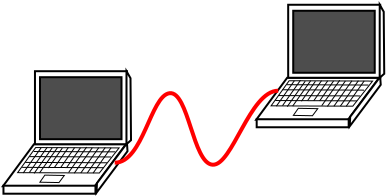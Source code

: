 <?xml version="1.0" encoding="UTF-8"?>
<dia:diagram xmlns:dia="http://www.lysator.liu.se/~alla/dia/">
  <dia:layer name="背景" visible="true">
    <dia:object type="Standard - Polygon" version="0" id="O0">
      <dia:attribute name="obj_pos">
        <dia:point val="19.411,10.653"/>
      </dia:attribute>
      <dia:attribute name="obj_bb">
        <dia:rectangle val="17.763,10.603;24.111,12.853"/>
      </dia:attribute>
      <dia:attribute name="poly_points">
        <dia:point val="19.411,10.653"/>
        <dia:point val="24.011,10.653"/>
        <dia:point val="22.411,12.803"/>
        <dia:point val="17.861,12.753"/>
      </dia:attribute>
      <dia:attribute name="show_background">
        <dia:boolean val="true"/>
      </dia:attribute>
    </dia:object>
    <dia:object type="Standard - Box" version="0" id="O1">
      <dia:attribute name="obj_pos">
        <dia:point val="19.461,7.003"/>
      </dia:attribute>
      <dia:attribute name="obj_bb">
        <dia:rectangle val="19.411,6.953;24.111,10.703"/>
      </dia:attribute>
      <dia:attribute name="elem_corner">
        <dia:point val="19.461,7.003"/>
      </dia:attribute>
      <dia:attribute name="elem_width">
        <dia:real val="4.6"/>
      </dia:attribute>
      <dia:attribute name="elem_height">
        <dia:real val="3.65"/>
      </dia:attribute>
      <dia:attribute name="show_background">
        <dia:boolean val="true"/>
      </dia:attribute>
    </dia:object>
    <dia:object type="Standard - Box" version="0" id="O2">
      <dia:attribute name="obj_pos">
        <dia:point val="17.886,12.728"/>
      </dia:attribute>
      <dia:attribute name="obj_bb">
        <dia:rectangle val="17.836,12.678;22.536,13.178"/>
      </dia:attribute>
      <dia:attribute name="elem_corner">
        <dia:point val="17.886,12.728"/>
      </dia:attribute>
      <dia:attribute name="elem_width">
        <dia:real val="4.6"/>
      </dia:attribute>
      <dia:attribute name="elem_height">
        <dia:real val="0.4"/>
      </dia:attribute>
      <dia:attribute name="show_background">
        <dia:boolean val="true"/>
      </dia:attribute>
    </dia:object>
    <dia:object type="Standard - Polygon" version="0" id="O3">
      <dia:attribute name="obj_pos">
        <dia:point val="24.061,10.603"/>
      </dia:attribute>
      <dia:attribute name="obj_bb">
        <dia:rectangle val="22.48,10.465;24.139,13.239"/>
      </dia:attribute>
      <dia:attribute name="poly_points">
        <dia:point val="24.061,10.603"/>
        <dia:point val="24.088,11.003"/>
        <dia:point val="22.538,13.078"/>
        <dia:point val="22.561,12.603"/>
      </dia:attribute>
      <dia:attribute name="show_background">
        <dia:boolean val="true"/>
      </dia:attribute>
    </dia:object>
    <dia:object type="Standard - Polygon" version="0" id="O4">
      <dia:attribute name="obj_pos">
        <dia:point val="24.238,7.353"/>
      </dia:attribute>
      <dia:attribute name="obj_bb">
        <dia:rectangle val="23.986,6.815;24.313,10.764"/>
      </dia:attribute>
      <dia:attribute name="poly_points">
        <dia:point val="24.238,7.353"/>
        <dia:point val="24.263,10.453"/>
        <dia:point val="24.036,10.653"/>
        <dia:point val="24.038,7.003"/>
      </dia:attribute>
      <dia:attribute name="show_background">
        <dia:boolean val="true"/>
      </dia:attribute>
    </dia:object>
    <dia:object type="Standard - Box" version="0" id="O5">
      <dia:attribute name="obj_pos">
        <dia:point val="19.713,7.303"/>
      </dia:attribute>
      <dia:attribute name="obj_bb">
        <dia:rectangle val="19.663,7.253;23.838,10.453"/>
      </dia:attribute>
      <dia:attribute name="elem_corner">
        <dia:point val="19.713,7.303"/>
      </dia:attribute>
      <dia:attribute name="elem_width">
        <dia:real val="4.075"/>
      </dia:attribute>
      <dia:attribute name="elem_height">
        <dia:real val="3.1"/>
      </dia:attribute>
      <dia:attribute name="border_width">
        <dia:real val="0.1"/>
      </dia:attribute>
      <dia:attribute name="inner_color">
        <dia:color val="#4d4d4d"/>
      </dia:attribute>
      <dia:attribute name="show_background">
        <dia:boolean val="true"/>
      </dia:attribute>
    </dia:object>
    <dia:object type="Standard - Polygon" version="0" id="O6">
      <dia:attribute name="obj_pos">
        <dia:point val="6.75,13.975"/>
      </dia:attribute>
      <dia:attribute name="obj_bb">
        <dia:rectangle val="5.102,13.925;11.45,16.175"/>
      </dia:attribute>
      <dia:attribute name="poly_points">
        <dia:point val="6.75,13.975"/>
        <dia:point val="11.35,13.975"/>
        <dia:point val="9.75,16.125"/>
        <dia:point val="5.2,16.075"/>
      </dia:attribute>
      <dia:attribute name="show_background">
        <dia:boolean val="true"/>
      </dia:attribute>
    </dia:object>
    <dia:object type="Standard - Box" version="0" id="O7">
      <dia:attribute name="obj_pos">
        <dia:point val="6.8,10.325"/>
      </dia:attribute>
      <dia:attribute name="obj_bb">
        <dia:rectangle val="6.75,10.275;11.45,14.025"/>
      </dia:attribute>
      <dia:attribute name="elem_corner">
        <dia:point val="6.8,10.325"/>
      </dia:attribute>
      <dia:attribute name="elem_width">
        <dia:real val="4.6"/>
      </dia:attribute>
      <dia:attribute name="elem_height">
        <dia:real val="3.65"/>
      </dia:attribute>
      <dia:attribute name="show_background">
        <dia:boolean val="true"/>
      </dia:attribute>
    </dia:object>
    <dia:object type="Standard - Box" version="0" id="O8">
      <dia:attribute name="obj_pos">
        <dia:point val="5.225,16.05"/>
      </dia:attribute>
      <dia:attribute name="obj_bb">
        <dia:rectangle val="5.175,16;9.875,16.5"/>
      </dia:attribute>
      <dia:attribute name="elem_corner">
        <dia:point val="5.225,16.05"/>
      </dia:attribute>
      <dia:attribute name="elem_width">
        <dia:real val="4.6"/>
      </dia:attribute>
      <dia:attribute name="elem_height">
        <dia:real val="0.4"/>
      </dia:attribute>
      <dia:attribute name="show_background">
        <dia:boolean val="true"/>
      </dia:attribute>
    </dia:object>
    <dia:object type="Standard - Polygon" version="0" id="O9">
      <dia:attribute name="obj_pos">
        <dia:point val="11.4,13.925"/>
      </dia:attribute>
      <dia:attribute name="obj_bb">
        <dia:rectangle val="9.819,13.787;11.478,16.561"/>
      </dia:attribute>
      <dia:attribute name="poly_points">
        <dia:point val="11.4,13.925"/>
        <dia:point val="11.427,14.325"/>
        <dia:point val="9.877,16.4"/>
        <dia:point val="9.9,15.925"/>
      </dia:attribute>
      <dia:attribute name="show_background">
        <dia:boolean val="true"/>
      </dia:attribute>
    </dia:object>
    <dia:object type="Standard - Polygon" version="0" id="O10">
      <dia:attribute name="obj_pos">
        <dia:point val="11.577,10.675"/>
      </dia:attribute>
      <dia:attribute name="obj_bb">
        <dia:rectangle val="11.325,10.137;11.652,14.086"/>
      </dia:attribute>
      <dia:attribute name="poly_points">
        <dia:point val="11.577,10.675"/>
        <dia:point val="11.602,13.775"/>
        <dia:point val="11.375,13.975"/>
        <dia:point val="11.377,10.325"/>
      </dia:attribute>
      <dia:attribute name="show_background">
        <dia:boolean val="true"/>
      </dia:attribute>
    </dia:object>
    <dia:object type="Standard - Box" version="0" id="O11">
      <dia:attribute name="obj_pos">
        <dia:point val="7.052,10.625"/>
      </dia:attribute>
      <dia:attribute name="obj_bb">
        <dia:rectangle val="7.002,10.575;11.177,13.775"/>
      </dia:attribute>
      <dia:attribute name="elem_corner">
        <dia:point val="7.052,10.625"/>
      </dia:attribute>
      <dia:attribute name="elem_width">
        <dia:real val="4.075"/>
      </dia:attribute>
      <dia:attribute name="elem_height">
        <dia:real val="3.1"/>
      </dia:attribute>
      <dia:attribute name="border_width">
        <dia:real val="0.1"/>
      </dia:attribute>
      <dia:attribute name="inner_color">
        <dia:color val="#4d4d4d"/>
      </dia:attribute>
      <dia:attribute name="show_background">
        <dia:boolean val="true"/>
      </dia:attribute>
    </dia:object>
    <dia:object type="Standard - BezierLine" version="0" id="O12">
      <dia:attribute name="obj_pos">
        <dia:point val="10.788,14.9"/>
      </dia:attribute>
      <dia:attribute name="obj_bb">
        <dia:rectangle val="10.688,11.2;19.063,15.101"/>
      </dia:attribute>
      <dia:attribute name="bez_points">
        <dia:point val="10.788,14.9"/>
        <dia:point val="12.208,14.9"/>
        <dia:point val="12.577,11.55"/>
        <dia:point val="13.527,11.425"/>
        <dia:point val="14.477,11.3"/>
        <dia:point val="14.69,14.925"/>
        <dia:point val="15.677,15"/>
        <dia:point val="16.663,15.075"/>
        <dia:point val="17.544,11.3"/>
        <dia:point val="18.963,11.3"/>
      </dia:attribute>
      <dia:attribute name="corner_types">
        <dia:enum val="0"/>
        <dia:enum val="0"/>
        <dia:enum val="0"/>
        <dia:enum val="0"/>
      </dia:attribute>
      <dia:attribute name="line_color">
        <dia:color val="#ff0000"/>
      </dia:attribute>
      <dia:attribute name="line_width">
        <dia:real val="0.2"/>
      </dia:attribute>
    </dia:object>
  </dia:layer>
  <dia:layer name="新しいレイヤ 1" visible="true"/>
  <dia:layer name="新しいレイヤ 1" visible="true">
    <dia:object type="Standard - Polygon" version="0" id="O13">
      <dia:attribute name="obj_pos">
        <dia:point val="6.834,14.143"/>
      </dia:attribute>
      <dia:attribute name="obj_bb">
        <dia:rectangle val="5.884,14.117;11.057,15.44"/>
      </dia:attribute>
      <dia:attribute name="poly_points">
        <dia:point val="6.834,14.143"/>
        <dia:point val="11.006,14.16"/>
        <dia:point val="10.018,15.415"/>
        <dia:point val="5.933,15.398"/>
      </dia:attribute>
      <dia:attribute name="line_width">
        <dia:real val="0.05"/>
      </dia:attribute>
      <dia:attribute name="show_background">
        <dia:boolean val="true"/>
      </dia:attribute>
    </dia:object>
    <dia:object type="Standard - Polygon" version="0" id="O14">
      <dia:attribute name="obj_pos">
        <dia:point val="7.294,15.521"/>
      </dia:attribute>
      <dia:attribute name="obj_bb">
        <dia:rectangle val="6.999,15.496;8.315,15.918"/>
      </dia:attribute>
      <dia:attribute name="poly_points">
        <dia:point val="7.294,15.521"/>
        <dia:point val="8.266,15.539"/>
        <dia:point val="8.001,15.893"/>
        <dia:point val="7.046,15.875"/>
      </dia:attribute>
      <dia:attribute name="line_width">
        <dia:real val="0.05"/>
      </dia:attribute>
      <dia:attribute name="show_background">
        <dia:boolean val="true"/>
      </dia:attribute>
    </dia:object>
    <dia:object type="Standard - Polygon" version="0" id="O15">
      <dia:attribute name="obj_pos">
        <dia:point val="19.508,10.802"/>
      </dia:attribute>
      <dia:attribute name="obj_bb">
        <dia:rectangle val="18.557,10.777;23.731,12.099"/>
      </dia:attribute>
      <dia:attribute name="poly_points">
        <dia:point val="19.508,10.802"/>
        <dia:point val="23.68,10.819"/>
        <dia:point val="22.691,12.074"/>
        <dia:point val="18.606,12.057"/>
      </dia:attribute>
      <dia:attribute name="line_width">
        <dia:real val="0.05"/>
      </dia:attribute>
      <dia:attribute name="show_background">
        <dia:boolean val="true"/>
      </dia:attribute>
    </dia:object>
    <dia:object type="Standard - Polygon" version="0" id="O16">
      <dia:attribute name="obj_pos">
        <dia:point val="19.967,12.181"/>
      </dia:attribute>
      <dia:attribute name="obj_bb">
        <dia:rectangle val="19.672,12.155;20.989,12.577"/>
      </dia:attribute>
      <dia:attribute name="poly_points">
        <dia:point val="19.967,12.181"/>
        <dia:point val="20.939,12.198"/>
        <dia:point val="20.674,12.552"/>
        <dia:point val="19.72,12.534"/>
      </dia:attribute>
      <dia:attribute name="line_width">
        <dia:real val="0.05"/>
      </dia:attribute>
      <dia:attribute name="show_background">
        <dia:boolean val="true"/>
      </dia:attribute>
    </dia:object>
  </dia:layer>
  <dia:layer name="新しいレイヤ 2" visible="true" active="true">
    <dia:object type="Standard - Line" version="0" id="O17">
      <dia:attribute name="obj_pos">
        <dia:point val="19.77,10.801"/>
      </dia:attribute>
      <dia:attribute name="obj_bb">
        <dia:rectangle val="18.834,10.767;19.805,12.109"/>
      </dia:attribute>
      <dia:attribute name="conn_endpoints">
        <dia:point val="19.77,10.801"/>
        <dia:point val="18.869,12.074"/>
      </dia:attribute>
      <dia:attribute name="numcp">
        <dia:int val="1"/>
      </dia:attribute>
      <dia:attribute name="line_width">
        <dia:real val="0.05"/>
      </dia:attribute>
    </dia:object>
    <dia:object type="Standard - Line" version="0" id="O18">
      <dia:attribute name="obj_pos">
        <dia:point val="20.077,10.776"/>
      </dia:attribute>
      <dia:attribute name="obj_bb">
        <dia:rectangle val="19.141,10.741;20.112,12.084"/>
      </dia:attribute>
      <dia:attribute name="conn_endpoints">
        <dia:point val="20.077,10.776"/>
        <dia:point val="19.176,12.049"/>
      </dia:attribute>
      <dia:attribute name="numcp">
        <dia:int val="1"/>
      </dia:attribute>
      <dia:attribute name="line_width">
        <dia:real val="0.05"/>
      </dia:attribute>
    </dia:object>
    <dia:object type="Standard - Line" version="0" id="O19">
      <dia:attribute name="obj_pos">
        <dia:point val="20.314,10.822"/>
      </dia:attribute>
      <dia:attribute name="obj_bb">
        <dia:rectangle val="19.378,10.787;20.349,12.13"/>
      </dia:attribute>
      <dia:attribute name="conn_endpoints">
        <dia:point val="20.314,10.822"/>
        <dia:point val="19.413,12.095"/>
      </dia:attribute>
      <dia:attribute name="numcp">
        <dia:int val="1"/>
      </dia:attribute>
      <dia:attribute name="line_width">
        <dia:real val="0.05"/>
      </dia:attribute>
    </dia:object>
    <dia:object type="Standard - Line" version="0" id="O20">
      <dia:attribute name="obj_pos">
        <dia:point val="20.586,10.797"/>
      </dia:attribute>
      <dia:attribute name="obj_bb">
        <dia:rectangle val="19.65,10.762;20.621,12.105"/>
      </dia:attribute>
      <dia:attribute name="conn_endpoints">
        <dia:point val="20.586,10.797"/>
        <dia:point val="19.685,12.07"/>
      </dia:attribute>
      <dia:attribute name="numcp">
        <dia:int val="1"/>
      </dia:attribute>
      <dia:attribute name="line_width">
        <dia:real val="0.05"/>
      </dia:attribute>
    </dia:object>
    <dia:object type="Standard - Line" version="0" id="O21">
      <dia:attribute name="obj_pos">
        <dia:point val="20.823,10.826"/>
      </dia:attribute>
      <dia:attribute name="obj_bb">
        <dia:rectangle val="20.089,10.791;20.858,11.861"/>
      </dia:attribute>
      <dia:attribute name="conn_endpoints">
        <dia:point val="20.823,10.826"/>
        <dia:point val="20.124,11.827"/>
      </dia:attribute>
      <dia:attribute name="numcp">
        <dia:int val="1"/>
      </dia:attribute>
      <dia:attribute name="line_width">
        <dia:real val="0.05"/>
      </dia:attribute>
    </dia:object>
    <dia:object type="Standard - Line" version="0" id="O22">
      <dia:attribute name="obj_pos">
        <dia:point val="21.13,10.794"/>
      </dia:attribute>
      <dia:attribute name="obj_bb">
        <dia:rectangle val="20.396,10.759;21.165,11.83"/>
      </dia:attribute>
      <dia:attribute name="conn_endpoints">
        <dia:point val="21.13,10.794"/>
        <dia:point val="20.431,11.795"/>
      </dia:attribute>
      <dia:attribute name="numcp">
        <dia:int val="1"/>
      </dia:attribute>
      <dia:attribute name="line_width">
        <dia:real val="0.05"/>
      </dia:attribute>
    </dia:object>
    <dia:object type="Standard - Line" version="0" id="O23">
      <dia:attribute name="obj_pos">
        <dia:point val="21.438,10.804"/>
      </dia:attribute>
      <dia:attribute name="obj_bb">
        <dia:rectangle val="20.703,10.77;21.473,11.84"/>
      </dia:attribute>
      <dia:attribute name="conn_endpoints">
        <dia:point val="21.438,10.804"/>
        <dia:point val="20.738,11.805"/>
      </dia:attribute>
      <dia:attribute name="numcp">
        <dia:int val="1"/>
      </dia:attribute>
      <dia:attribute name="line_width">
        <dia:real val="0.05"/>
      </dia:attribute>
    </dia:object>
    <dia:object type="Standard - Line" version="0" id="O24">
      <dia:attribute name="obj_pos">
        <dia:point val="22.039,10.776"/>
      </dia:attribute>
      <dia:attribute name="obj_bb">
        <dia:rectangle val="21.103,10.741;22.074,12.084"/>
      </dia:attribute>
      <dia:attribute name="conn_endpoints">
        <dia:point val="22.039,10.776"/>
        <dia:point val="21.138,12.049"/>
      </dia:attribute>
      <dia:attribute name="numcp">
        <dia:int val="1"/>
      </dia:attribute>
      <dia:attribute name="line_width">
        <dia:real val="0.05"/>
      </dia:attribute>
    </dia:object>
    <dia:object type="Standard - Line" version="0" id="O25">
      <dia:attribute name="obj_pos">
        <dia:point val="21.731,10.811"/>
      </dia:attribute>
      <dia:attribute name="obj_bb">
        <dia:rectangle val="20.997,10.777;21.766,11.847"/>
      </dia:attribute>
      <dia:attribute name="conn_endpoints">
        <dia:point val="21.731,10.811"/>
        <dia:point val="21.032,11.812"/>
      </dia:attribute>
      <dia:attribute name="numcp">
        <dia:int val="1"/>
      </dia:attribute>
      <dia:attribute name="line_width">
        <dia:real val="0.05"/>
      </dia:attribute>
    </dia:object>
    <dia:object type="Standard - Line" version="0" id="O26">
      <dia:attribute name="obj_pos">
        <dia:point val="22.322,10.812"/>
      </dia:attribute>
      <dia:attribute name="obj_bb">
        <dia:rectangle val="21.386,10.777;22.357,12.119"/>
      </dia:attribute>
      <dia:attribute name="conn_endpoints">
        <dia:point val="22.322,10.812"/>
        <dia:point val="21.421,12.084"/>
      </dia:attribute>
      <dia:attribute name="numcp">
        <dia:int val="1"/>
      </dia:attribute>
      <dia:attribute name="line_width">
        <dia:real val="0.05"/>
      </dia:attribute>
    </dia:object>
    <dia:object type="Standard - Line" version="0" id="O27">
      <dia:attribute name="obj_pos">
        <dia:point val="22.648,10.804"/>
      </dia:attribute>
      <dia:attribute name="obj_bb">
        <dia:rectangle val="21.711,10.77;22.682,12.112"/>
      </dia:attribute>
      <dia:attribute name="conn_endpoints">
        <dia:point val="22.648,10.804"/>
        <dia:point val="21.746,12.077"/>
      </dia:attribute>
      <dia:attribute name="numcp">
        <dia:int val="1"/>
      </dia:attribute>
      <dia:attribute name="line_width">
        <dia:real val="0.05"/>
      </dia:attribute>
    </dia:object>
    <dia:object type="Standard - Line" version="0" id="O28">
      <dia:attribute name="obj_pos">
        <dia:point val="22.973,10.797"/>
      </dia:attribute>
      <dia:attribute name="obj_bb">
        <dia:rectangle val="22.036,10.762;23.008,12.105"/>
      </dia:attribute>
      <dia:attribute name="conn_endpoints">
        <dia:point val="22.973,10.797"/>
        <dia:point val="22.071,12.07"/>
      </dia:attribute>
      <dia:attribute name="numcp">
        <dia:int val="1"/>
      </dia:attribute>
      <dia:attribute name="line_width">
        <dia:real val="0.05"/>
      </dia:attribute>
    </dia:object>
    <dia:object type="Standard - Line" version="0" id="O29">
      <dia:attribute name="obj_pos">
        <dia:point val="23.263,10.808"/>
      </dia:attribute>
      <dia:attribute name="obj_bb">
        <dia:rectangle val="22.326,10.773;23.298,12.116"/>
      </dia:attribute>
      <dia:attribute name="conn_endpoints">
        <dia:point val="23.263,10.808"/>
        <dia:point val="22.361,12.081"/>
      </dia:attribute>
      <dia:attribute name="numcp">
        <dia:int val="1"/>
      </dia:attribute>
      <dia:attribute name="line_width">
        <dia:real val="0.05"/>
      </dia:attribute>
    </dia:object>
    <dia:object type="Standard - Line" version="0" id="O30">
      <dia:attribute name="obj_pos">
        <dia:point val="18.816,11.791"/>
      </dia:attribute>
      <dia:attribute name="obj_bb">
        <dia:rectangle val="18.79,11.766;22.924,11.834"/>
      </dia:attribute>
      <dia:attribute name="conn_endpoints">
        <dia:point val="18.816,11.791"/>
        <dia:point val="22.899,11.809"/>
      </dia:attribute>
      <dia:attribute name="numcp">
        <dia:int val="1"/>
      </dia:attribute>
      <dia:attribute name="line_width">
        <dia:real val="0.05"/>
      </dia:attribute>
    </dia:object>
    <dia:object type="Standard - Line" version="0" id="O31">
      <dia:attribute name="obj_pos">
        <dia:point val="18.971,11.544"/>
      </dia:attribute>
      <dia:attribute name="obj_bb">
        <dia:rectangle val="18.946,11.519;23.08,11.587"/>
      </dia:attribute>
      <dia:attribute name="conn_endpoints">
        <dia:point val="18.971,11.544"/>
        <dia:point val="23.055,11.562"/>
      </dia:attribute>
      <dia:attribute name="numcp">
        <dia:int val="1"/>
      </dia:attribute>
      <dia:attribute name="line_width">
        <dia:real val="0.05"/>
      </dia:attribute>
    </dia:object>
    <dia:object type="Standard - Line" version="0" id="O32">
      <dia:attribute name="obj_pos">
        <dia:point val="19.173,11.254"/>
      </dia:attribute>
      <dia:attribute name="obj_bb">
        <dia:rectangle val="19.148,11.229;23.282,11.297"/>
      </dia:attribute>
      <dia:attribute name="conn_endpoints">
        <dia:point val="19.173,11.254"/>
        <dia:point val="23.256,11.272"/>
      </dia:attribute>
      <dia:attribute name="numcp">
        <dia:int val="1"/>
      </dia:attribute>
      <dia:attribute name="line_width">
        <dia:real val="0.05"/>
      </dia:attribute>
    </dia:object>
    <dia:object type="Standard - Line" version="0" id="O33">
      <dia:attribute name="obj_pos">
        <dia:point val="19.392,11.0"/>
      </dia:attribute>
      <dia:attribute name="obj_bb">
        <dia:rectangle val="19.367,10.975;23.501,11.043"/>
      </dia:attribute>
      <dia:attribute name="conn_endpoints">
        <dia:point val="19.392,11.0"/>
        <dia:point val="23.476,11.017"/>
      </dia:attribute>
      <dia:attribute name="numcp">
        <dia:int val="1"/>
      </dia:attribute>
      <dia:attribute name="line_width">
        <dia:real val="0.05"/>
      </dia:attribute>
    </dia:object>
    <dia:object type="Standard - Line" version="0" id="O34">
      <dia:attribute name="obj_pos">
        <dia:point val="7.114,14.143"/>
      </dia:attribute>
      <dia:attribute name="obj_bb">
        <dia:rectangle val="6.177,14.108;7.149,15.45"/>
      </dia:attribute>
      <dia:attribute name="conn_endpoints">
        <dia:point val="7.114,14.143"/>
        <dia:point val="6.212,15.415"/>
      </dia:attribute>
      <dia:attribute name="numcp">
        <dia:int val="1"/>
      </dia:attribute>
      <dia:attribute name="line_width">
        <dia:real val="0.05"/>
      </dia:attribute>
    </dia:object>
    <dia:object type="Standard - Line" version="0" id="O35">
      <dia:attribute name="obj_pos">
        <dia:point val="7.421,14.117"/>
      </dia:attribute>
      <dia:attribute name="obj_bb">
        <dia:rectangle val="6.484,14.082;7.456,15.425"/>
      </dia:attribute>
      <dia:attribute name="conn_endpoints">
        <dia:point val="7.421,14.117"/>
        <dia:point val="6.519,15.39"/>
      </dia:attribute>
      <dia:attribute name="numcp">
        <dia:int val="1"/>
      </dia:attribute>
      <dia:attribute name="line_width">
        <dia:real val="0.05"/>
      </dia:attribute>
    </dia:object>
    <dia:object type="Standard - Line" version="0" id="O36">
      <dia:attribute name="obj_pos">
        <dia:point val="7.658,14.163"/>
      </dia:attribute>
      <dia:attribute name="obj_bb">
        <dia:rectangle val="6.721,14.128;7.693,15.471"/>
      </dia:attribute>
      <dia:attribute name="conn_endpoints">
        <dia:point val="7.658,14.163"/>
        <dia:point val="6.756,15.436"/>
      </dia:attribute>
      <dia:attribute name="numcp">
        <dia:int val="1"/>
      </dia:attribute>
      <dia:attribute name="line_width">
        <dia:real val="0.05"/>
      </dia:attribute>
    </dia:object>
    <dia:object type="Standard - Line" version="0" id="O37">
      <dia:attribute name="obj_pos">
        <dia:point val="7.93,14.138"/>
      </dia:attribute>
      <dia:attribute name="obj_bb">
        <dia:rectangle val="6.994,14.104;7.965,15.446"/>
      </dia:attribute>
      <dia:attribute name="conn_endpoints">
        <dia:point val="7.93,14.138"/>
        <dia:point val="7.028,15.411"/>
      </dia:attribute>
      <dia:attribute name="numcp">
        <dia:int val="1"/>
      </dia:attribute>
      <dia:attribute name="line_width">
        <dia:real val="0.05"/>
      </dia:attribute>
    </dia:object>
    <dia:object type="Standard - Line" version="0" id="O38">
      <dia:attribute name="obj_pos">
        <dia:point val="8.167,14.167"/>
      </dia:attribute>
      <dia:attribute name="obj_bb">
        <dia:rectangle val="7.433,14.132;8.202,15.203"/>
      </dia:attribute>
      <dia:attribute name="conn_endpoints">
        <dia:point val="8.167,14.167"/>
        <dia:point val="7.467,15.168"/>
      </dia:attribute>
      <dia:attribute name="numcp">
        <dia:int val="1"/>
      </dia:attribute>
      <dia:attribute name="line_width">
        <dia:real val="0.05"/>
      </dia:attribute>
    </dia:object>
    <dia:object type="Standard - Line" version="0" id="O39">
      <dia:attribute name="obj_pos">
        <dia:point val="8.474,14.135"/>
      </dia:attribute>
      <dia:attribute name="obj_bb">
        <dia:rectangle val="7.74,14.1;8.509,15.171"/>
      </dia:attribute>
      <dia:attribute name="conn_endpoints">
        <dia:point val="8.474,14.135"/>
        <dia:point val="7.774,15.136"/>
      </dia:attribute>
      <dia:attribute name="numcp">
        <dia:int val="1"/>
      </dia:attribute>
      <dia:attribute name="line_width">
        <dia:real val="0.05"/>
      </dia:attribute>
    </dia:object>
    <dia:object type="Standard - Line" version="0" id="O40">
      <dia:attribute name="obj_pos">
        <dia:point val="8.782,14.146"/>
      </dia:attribute>
      <dia:attribute name="obj_bb">
        <dia:rectangle val="8.047,14.111;8.816,15.181"/>
      </dia:attribute>
      <dia:attribute name="conn_endpoints">
        <dia:point val="8.782,14.146"/>
        <dia:point val="8.082,15.146"/>
      </dia:attribute>
      <dia:attribute name="numcp">
        <dia:int val="1"/>
      </dia:attribute>
      <dia:attribute name="line_width">
        <dia:real val="0.05"/>
      </dia:attribute>
    </dia:object>
    <dia:object type="Standard - Line" version="0" id="O41">
      <dia:attribute name="obj_pos">
        <dia:point val="9.383,14.117"/>
      </dia:attribute>
      <dia:attribute name="obj_bb">
        <dia:rectangle val="8.447,14.082;9.418,15.425"/>
      </dia:attribute>
      <dia:attribute name="conn_endpoints">
        <dia:point val="9.383,14.117"/>
        <dia:point val="8.482,15.39"/>
      </dia:attribute>
      <dia:attribute name="numcp">
        <dia:int val="1"/>
      </dia:attribute>
      <dia:attribute name="line_width">
        <dia:real val="0.05"/>
      </dia:attribute>
    </dia:object>
    <dia:object type="Standard - Line" version="0" id="O42">
      <dia:attribute name="obj_pos">
        <dia:point val="9.075,14.152"/>
      </dia:attribute>
      <dia:attribute name="obj_bb">
        <dia:rectangle val="8.341,14.118;9.11,15.188"/>
      </dia:attribute>
      <dia:attribute name="conn_endpoints">
        <dia:point val="9.075,14.152"/>
        <dia:point val="8.375,15.154"/>
      </dia:attribute>
      <dia:attribute name="numcp">
        <dia:int val="1"/>
      </dia:attribute>
      <dia:attribute name="line_width">
        <dia:real val="0.05"/>
      </dia:attribute>
    </dia:object>
    <dia:object type="Standard - Line" version="0" id="O43">
      <dia:attribute name="obj_pos">
        <dia:point val="9.666,14.153"/>
      </dia:attribute>
      <dia:attribute name="obj_bb">
        <dia:rectangle val="8.73,14.118;9.701,15.46"/>
      </dia:attribute>
      <dia:attribute name="conn_endpoints">
        <dia:point val="9.666,14.153"/>
        <dia:point val="8.764,15.425"/>
      </dia:attribute>
      <dia:attribute name="numcp">
        <dia:int val="1"/>
      </dia:attribute>
      <dia:attribute name="line_width">
        <dia:real val="0.05"/>
      </dia:attribute>
    </dia:object>
    <dia:object type="Standard - Line" version="0" id="O44">
      <dia:attribute name="obj_pos">
        <dia:point val="9.991,14.146"/>
      </dia:attribute>
      <dia:attribute name="obj_bb">
        <dia:rectangle val="9.055,14.111;10.026,15.453"/>
      </dia:attribute>
      <dia:attribute name="conn_endpoints">
        <dia:point val="9.991,14.146"/>
        <dia:point val="9.09,15.418"/>
      </dia:attribute>
      <dia:attribute name="numcp">
        <dia:int val="1"/>
      </dia:attribute>
      <dia:attribute name="line_width">
        <dia:real val="0.05"/>
      </dia:attribute>
    </dia:object>
    <dia:object type="Standard - Line" version="0" id="O45">
      <dia:attribute name="obj_pos">
        <dia:point val="10.316,14.138"/>
      </dia:attribute>
      <dia:attribute name="obj_bb">
        <dia:rectangle val="9.38,14.104;10.351,15.446"/>
      </dia:attribute>
      <dia:attribute name="conn_endpoints">
        <dia:point val="10.316,14.138"/>
        <dia:point val="9.415,15.411"/>
      </dia:attribute>
      <dia:attribute name="numcp">
        <dia:int val="1"/>
      </dia:attribute>
      <dia:attribute name="line_width">
        <dia:real val="0.05"/>
      </dia:attribute>
    </dia:object>
    <dia:object type="Standard - Line" version="0" id="O46">
      <dia:attribute name="obj_pos">
        <dia:point val="10.606,14.149"/>
      </dia:attribute>
      <dia:attribute name="obj_bb">
        <dia:rectangle val="9.67,14.114;10.641,15.457"/>
      </dia:attribute>
      <dia:attribute name="conn_endpoints">
        <dia:point val="10.606,14.149"/>
        <dia:point val="9.705,15.422"/>
      </dia:attribute>
      <dia:attribute name="numcp">
        <dia:int val="1"/>
      </dia:attribute>
      <dia:attribute name="line_width">
        <dia:real val="0.05"/>
      </dia:attribute>
    </dia:object>
    <dia:object type="Standard - Line" version="0" id="O47">
      <dia:attribute name="obj_pos">
        <dia:point val="6.159,15.132"/>
      </dia:attribute>
      <dia:attribute name="obj_bb">
        <dia:rectangle val="6.134,15.107;10.268,15.175"/>
      </dia:attribute>
      <dia:attribute name="conn_endpoints">
        <dia:point val="6.159,15.132"/>
        <dia:point val="10.243,15.15"/>
      </dia:attribute>
      <dia:attribute name="numcp">
        <dia:int val="1"/>
      </dia:attribute>
      <dia:attribute name="line_width">
        <dia:real val="0.05"/>
      </dia:attribute>
    </dia:object>
    <dia:object type="Standard - Line" version="0" id="O48">
      <dia:attribute name="obj_pos">
        <dia:point val="6.315,14.885"/>
      </dia:attribute>
      <dia:attribute name="obj_bb">
        <dia:rectangle val="6.29,14.86;10.424,14.928"/>
      </dia:attribute>
      <dia:attribute name="conn_endpoints">
        <dia:point val="6.315,14.885"/>
        <dia:point val="10.399,14.903"/>
      </dia:attribute>
      <dia:attribute name="numcp">
        <dia:int val="1"/>
      </dia:attribute>
      <dia:attribute name="line_width">
        <dia:real val="0.05"/>
      </dia:attribute>
    </dia:object>
    <dia:object type="Standard - Line" version="0" id="O49">
      <dia:attribute name="obj_pos">
        <dia:point val="6.517,14.595"/>
      </dia:attribute>
      <dia:attribute name="obj_bb">
        <dia:rectangle val="6.492,14.57;10.625,14.638"/>
      </dia:attribute>
      <dia:attribute name="conn_endpoints">
        <dia:point val="6.517,14.595"/>
        <dia:point val="10.6,14.613"/>
      </dia:attribute>
      <dia:attribute name="numcp">
        <dia:int val="1"/>
      </dia:attribute>
      <dia:attribute name="line_width">
        <dia:real val="0.05"/>
      </dia:attribute>
    </dia:object>
    <dia:object type="Standard - Line" version="0" id="O50">
      <dia:attribute name="obj_pos">
        <dia:point val="6.736,14.341"/>
      </dia:attribute>
      <dia:attribute name="obj_bb">
        <dia:rectangle val="6.711,14.316;10.845,14.384"/>
      </dia:attribute>
      <dia:attribute name="conn_endpoints">
        <dia:point val="6.736,14.341"/>
        <dia:point val="10.819,14.358"/>
      </dia:attribute>
      <dia:attribute name="numcp">
        <dia:int val="1"/>
      </dia:attribute>
      <dia:attribute name="line_width">
        <dia:real val="0.05"/>
      </dia:attribute>
    </dia:object>
  </dia:layer>
</dia:diagram>
